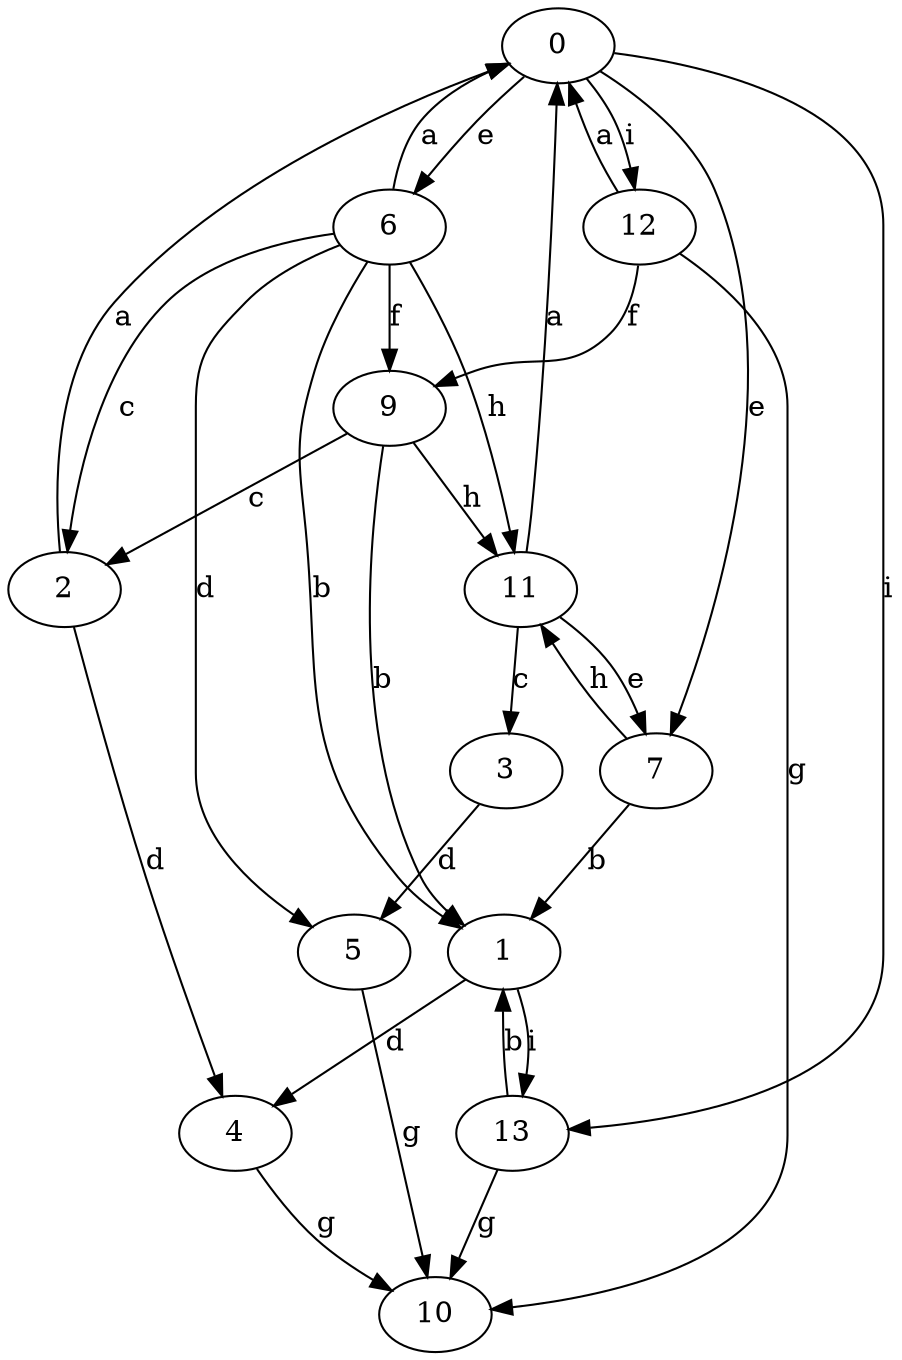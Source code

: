 strict digraph  {
0;
1;
2;
3;
4;
5;
6;
7;
9;
10;
11;
12;
13;
0 -> 6  [label=e];
0 -> 7  [label=e];
0 -> 12  [label=i];
0 -> 13  [label=i];
1 -> 4  [label=d];
1 -> 13  [label=i];
2 -> 0  [label=a];
2 -> 4  [label=d];
3 -> 5  [label=d];
4 -> 10  [label=g];
5 -> 10  [label=g];
6 -> 0  [label=a];
6 -> 1  [label=b];
6 -> 2  [label=c];
6 -> 5  [label=d];
6 -> 9  [label=f];
6 -> 11  [label=h];
7 -> 1  [label=b];
7 -> 11  [label=h];
9 -> 1  [label=b];
9 -> 2  [label=c];
9 -> 11  [label=h];
11 -> 0  [label=a];
11 -> 3  [label=c];
11 -> 7  [label=e];
12 -> 0  [label=a];
12 -> 9  [label=f];
12 -> 10  [label=g];
13 -> 1  [label=b];
13 -> 10  [label=g];
}
